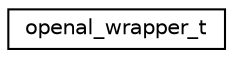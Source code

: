digraph "Graphical Class Hierarchy"
{
 // LATEX_PDF_SIZE
  edge [fontname="Helvetica",fontsize="10",labelfontname="Helvetica",labelfontsize="10"];
  node [fontname="Helvetica",fontsize="10",shape=record];
  rankdir="LR";
  Node0 [label="openal_wrapper_t",height=0.2,width=0.4,color="black", fillcolor="white", style="filled",URL="$structopenal__wrapper__t.html",tooltip=" "];
}
